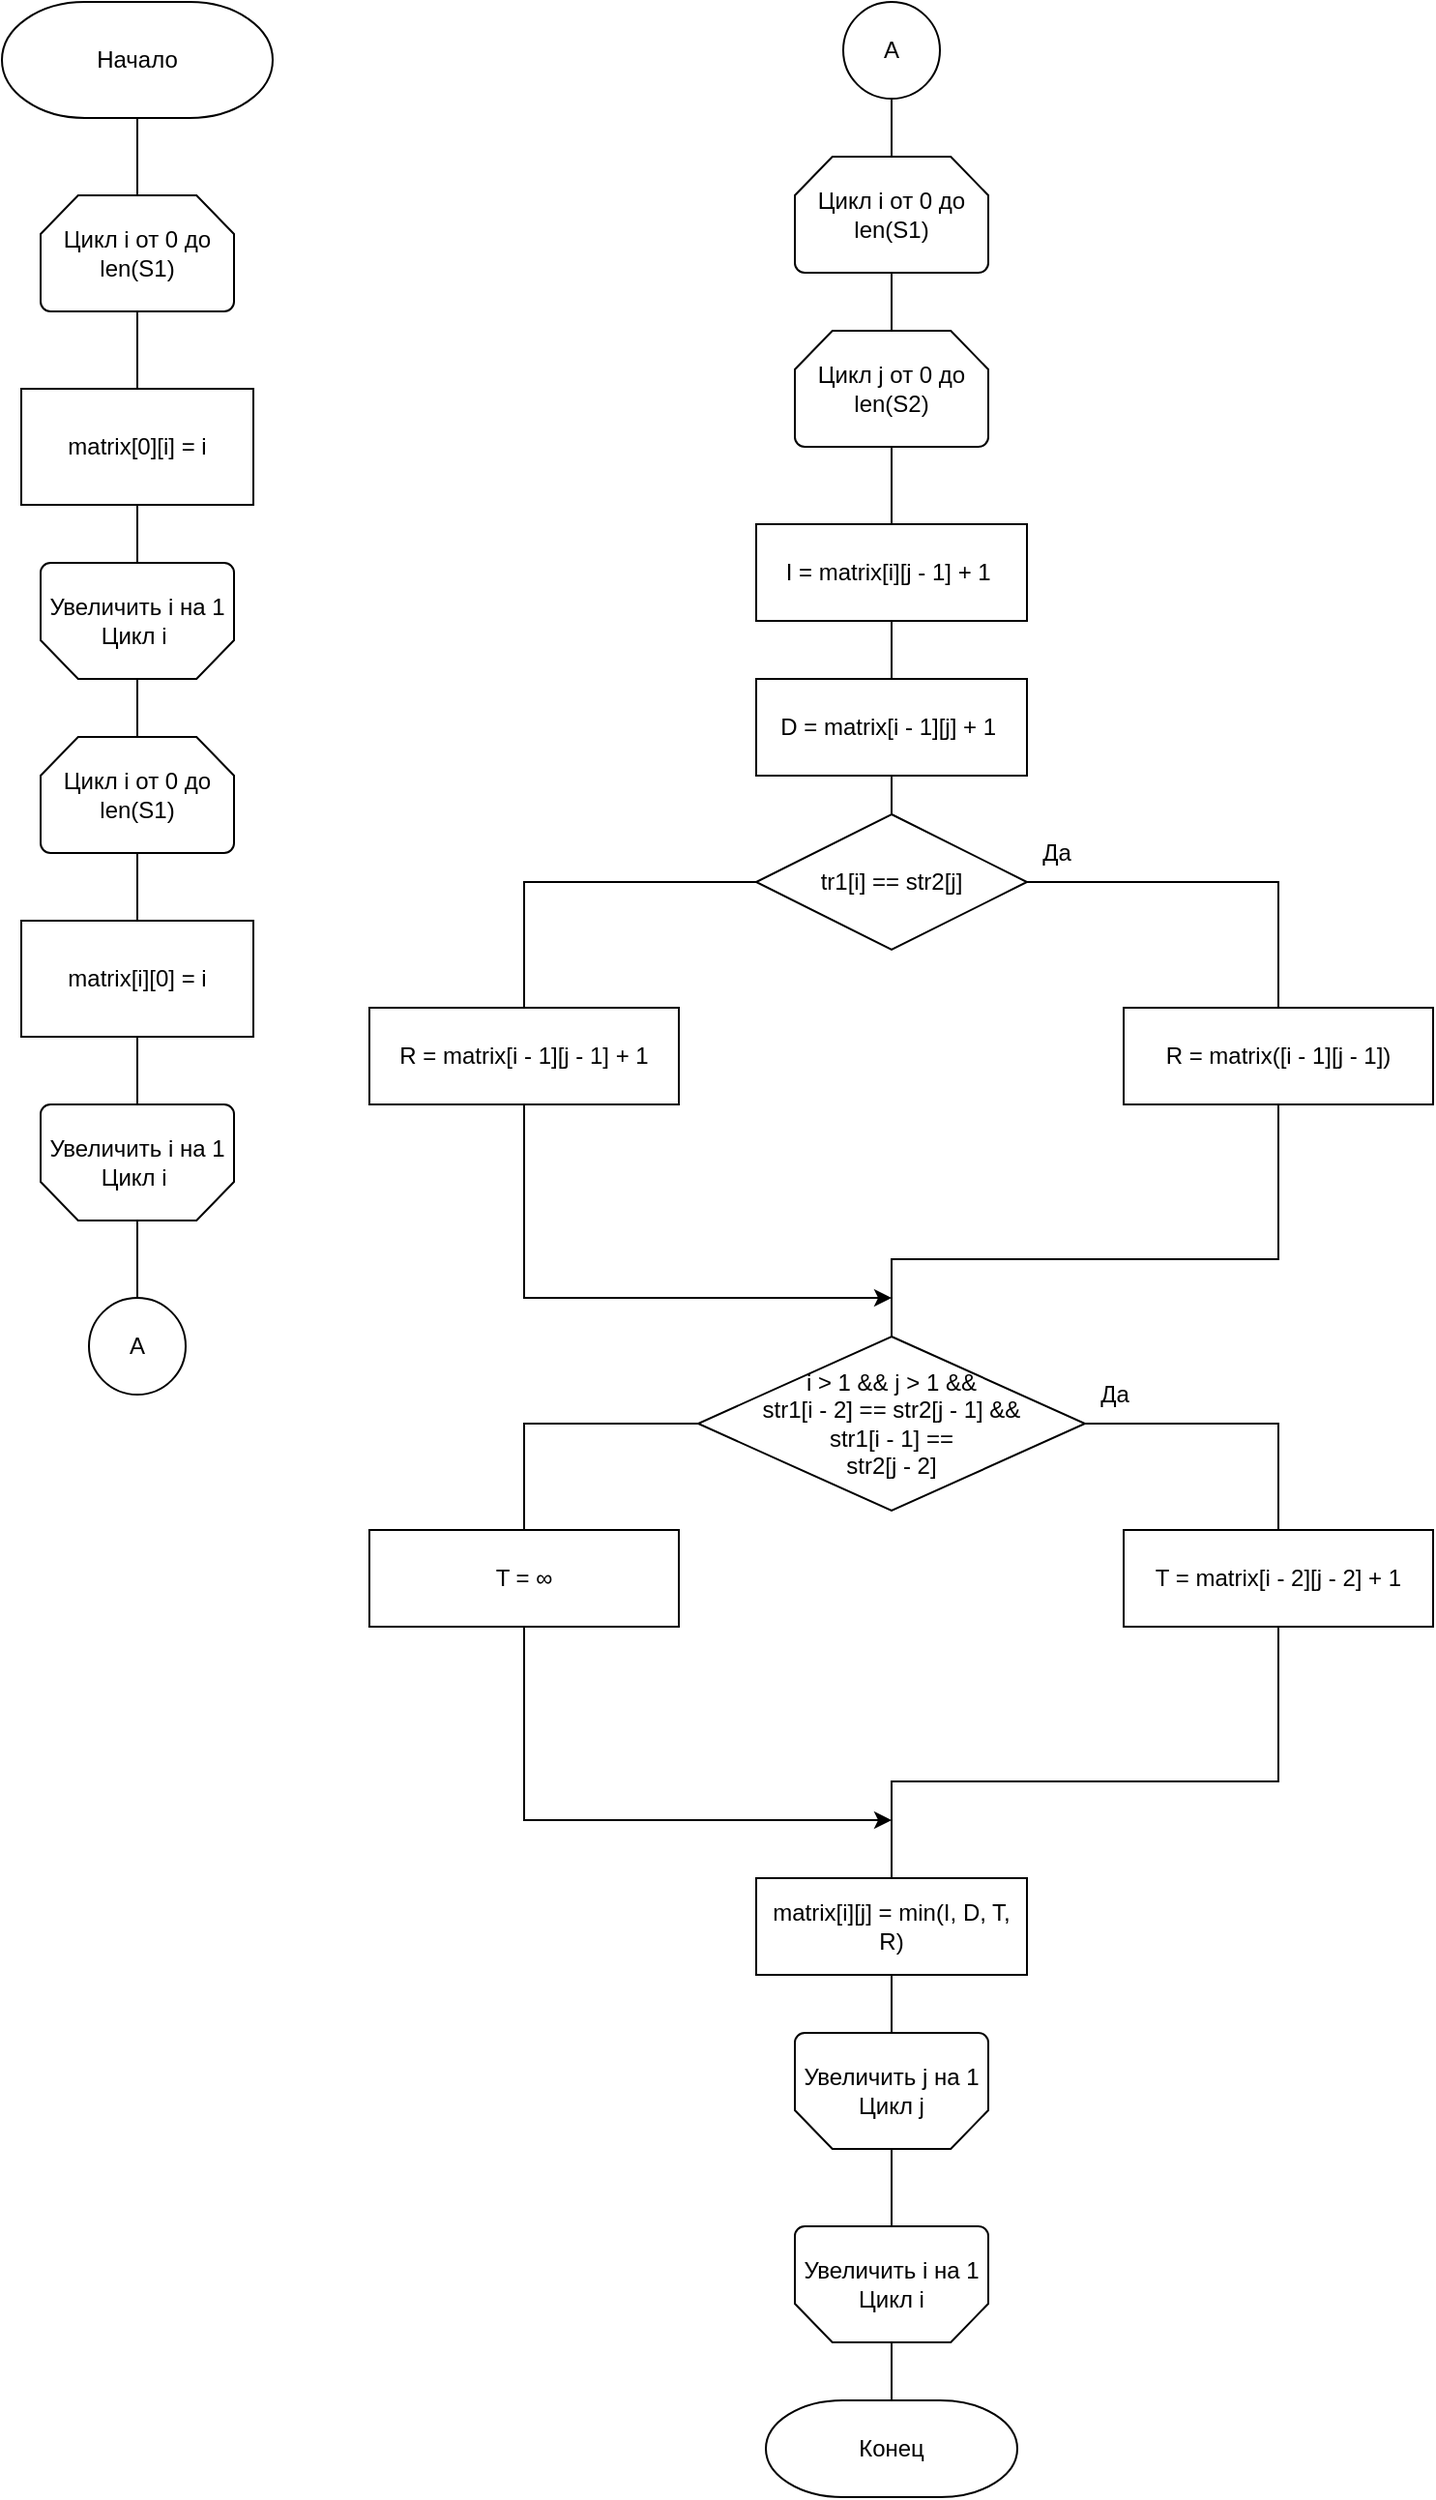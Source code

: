 <mxfile version="13.8.1" type="device"><diagram id="6K7XXClVdvOmj36wmesm" name="Страница 1"><mxGraphModel dx="862" dy="830" grid="1" gridSize="10" guides="1" tooltips="1" connect="1" arrows="1" fold="1" page="1" pageScale="1" pageWidth="827" pageHeight="1169" math="0" shadow="0"><root><mxCell id="0"/><mxCell id="1" parent="0"/><mxCell id="uR2kxsGgB75AmVeeYkQc-1" value="Начало" style="strokeWidth=1;html=1;shape=mxgraph.flowchart.terminator;whiteSpace=wrap;" parent="1" vertex="1"><mxGeometry x="290" y="50" width="140" height="60" as="geometry"/></mxCell><mxCell id="uR2kxsGgB75AmVeeYkQc-2" value="" style="endArrow=none;html=1;exitX=0.5;exitY=0;exitDx=0;exitDy=0;exitPerimeter=0;entryX=0.5;entryY=1;entryDx=0;entryDy=0;entryPerimeter=0;" parent="1" target="uR2kxsGgB75AmVeeYkQc-1" edge="1"><mxGeometry width="50" height="50" relative="1" as="geometry"><mxPoint x="360" y="150" as="sourcePoint"/><mxPoint x="390" y="110" as="targetPoint"/></mxGeometry></mxCell><mxCell id="uR2kxsGgB75AmVeeYkQc-3" value="Цикл i от 0 до len(S1)" style="strokeWidth=1;html=1;shape=mxgraph.flowchart.loop_limit;whiteSpace=wrap;" parent="1" vertex="1"><mxGeometry x="310" y="150" width="100" height="60" as="geometry"/></mxCell><mxCell id="uR2kxsGgB75AmVeeYkQc-4" value="matrix[0][i] = i" style="whiteSpace=wrap;html=1;" parent="1" vertex="1"><mxGeometry x="300" y="250" width="120" height="60" as="geometry"/></mxCell><mxCell id="uR2kxsGgB75AmVeeYkQc-5" value="" style="endArrow=none;html=1;exitX=0.5;exitY=0;exitDx=0;exitDy=0;entryX=0.5;entryY=1;entryDx=0;entryDy=0;entryPerimeter=0;" parent="1" source="uR2kxsGgB75AmVeeYkQc-4" target="uR2kxsGgB75AmVeeYkQc-3" edge="1"><mxGeometry width="50" height="50" relative="1" as="geometry"><mxPoint x="340" y="250" as="sourcePoint"/><mxPoint x="390" y="200" as="targetPoint"/></mxGeometry></mxCell><mxCell id="uR2kxsGgB75AmVeeYkQc-6" value="Увеличить i на 1&lt;br/&gt;Цикл i&amp;nbsp;" style="strokeWidth=1;html=1;shape=mxgraph.flowchart.loop_limit;whiteSpace=wrap;direction=west;" parent="1" vertex="1"><mxGeometry x="310" y="340" width="100" height="60" as="geometry"/></mxCell><mxCell id="uR2kxsGgB75AmVeeYkQc-7" value="" style="endArrow=none;html=1;" parent="1" source="uR2kxsGgB75AmVeeYkQc-6" edge="1"><mxGeometry width="50" height="50" relative="1" as="geometry"><mxPoint x="360" y="319.289" as="sourcePoint"/><mxPoint x="360" y="310" as="targetPoint"/><Array as="points"><mxPoint x="360" y="330"/></Array></mxGeometry></mxCell><mxCell id="uR2kxsGgB75AmVeeYkQc-8" value="Цикл i от 0 до len(S1)" style="strokeWidth=1;html=1;shape=mxgraph.flowchart.loop_limit;whiteSpace=wrap;" parent="1" vertex="1"><mxGeometry x="310" y="430" width="100" height="60" as="geometry"/></mxCell><mxCell id="uR2kxsGgB75AmVeeYkQc-9" value="matrix[i][0] = i" style="whiteSpace=wrap;html=1;" parent="1" vertex="1"><mxGeometry x="300" y="525" width="120" height="60" as="geometry"/></mxCell><mxCell id="uR2kxsGgB75AmVeeYkQc-10" value="Увеличить i на 1&lt;br/&gt;Цикл i&amp;nbsp;" style="strokeWidth=1;html=1;shape=mxgraph.flowchart.loop_limit;whiteSpace=wrap;direction=west;" parent="1" vertex="1"><mxGeometry x="310" y="620" width="100" height="60" as="geometry"/></mxCell><mxCell id="uR2kxsGgB75AmVeeYkQc-11" value="" style="endArrow=none;html=1;entryX=0.5;entryY=0;entryDx=0;entryDy=0;entryPerimeter=0;" parent="1" target="uR2kxsGgB75AmVeeYkQc-6" edge="1"><mxGeometry width="50" height="50" relative="1" as="geometry"><mxPoint x="360" y="430" as="sourcePoint"/><mxPoint x="390" y="400" as="targetPoint"/></mxGeometry></mxCell><mxCell id="uR2kxsGgB75AmVeeYkQc-12" value="" style="endArrow=none;html=1;entryX=0.5;entryY=1;entryDx=0;entryDy=0;entryPerimeter=0;exitX=0.5;exitY=0;exitDx=0;exitDy=0;" parent="1" source="uR2kxsGgB75AmVeeYkQc-9" target="uR2kxsGgB75AmVeeYkQc-8" edge="1"><mxGeometry width="50" height="50" relative="1" as="geometry"><mxPoint x="370" y="440" as="sourcePoint"/><mxPoint x="370" y="410" as="targetPoint"/></mxGeometry></mxCell><mxCell id="uR2kxsGgB75AmVeeYkQc-13" value="" style="endArrow=none;html=1;entryX=0.5;entryY=1;entryDx=0;entryDy=0;exitX=0.5;exitY=1;exitDx=0;exitDy=0;exitPerimeter=0;" parent="1" source="uR2kxsGgB75AmVeeYkQc-10" target="uR2kxsGgB75AmVeeYkQc-9" edge="1"><mxGeometry width="50" height="50" relative="1" as="geometry"><mxPoint x="380" y="450" as="sourcePoint"/><mxPoint x="380" y="420" as="targetPoint"/></mxGeometry></mxCell><mxCell id="uR2kxsGgB75AmVeeYkQc-14" value="" style="endArrow=none;html=1;entryX=0.5;entryY=0;entryDx=0;entryDy=0;entryPerimeter=0;" parent="1" target="uR2kxsGgB75AmVeeYkQc-10" edge="1"><mxGeometry width="50" height="50" relative="1" as="geometry"><mxPoint x="360" y="720" as="sourcePoint"/><mxPoint x="390" y="430" as="targetPoint"/></mxGeometry></mxCell><mxCell id="uR2kxsGgB75AmVeeYkQc-15" value="A" style="ellipse;whiteSpace=wrap;html=1;aspect=fixed;" parent="1" vertex="1"><mxGeometry x="335" y="720" width="50" height="50" as="geometry"/></mxCell><mxCell id="uR2kxsGgB75AmVeeYkQc-16" value="A" style="ellipse;whiteSpace=wrap;html=1;aspect=fixed;" parent="1" vertex="1"><mxGeometry x="725" y="50" width="50" height="50" as="geometry"/></mxCell><mxCell id="uR2kxsGgB75AmVeeYkQc-17" value="Цикл i от 0 до len(S1)" style="strokeWidth=1;html=1;shape=mxgraph.flowchart.loop_limit;whiteSpace=wrap;" parent="1" vertex="1"><mxGeometry x="700" y="130" width="100" height="60" as="geometry"/></mxCell><mxCell id="uR2kxsGgB75AmVeeYkQc-18" value="Цикл j от 0 до len(S2)" style="strokeWidth=1;html=1;shape=mxgraph.flowchart.loop_limit;whiteSpace=wrap;" parent="1" vertex="1"><mxGeometry x="700" y="220" width="100" height="60" as="geometry"/></mxCell><mxCell id="uR2kxsGgB75AmVeeYkQc-19" value="I = matrix[i][j - 1] + 1&amp;nbsp;" style="whiteSpace=wrap;html=1;" parent="1" vertex="1"><mxGeometry x="680" y="320" width="140" height="50" as="geometry"/></mxCell><mxCell id="uR2kxsGgB75AmVeeYkQc-20" value="D = matrix[i - 1][j] + 1&amp;nbsp;" style="whiteSpace=wrap;html=1;" parent="1" vertex="1"><mxGeometry x="680" y="400" width="140" height="50" as="geometry"/></mxCell><mxCell id="uR2kxsGgB75AmVeeYkQc-21" value="tr1[i] == str2[j]" style="rhombus;whiteSpace=wrap;html=1;" parent="1" vertex="1"><mxGeometry x="680" y="470" width="140" height="70" as="geometry"/></mxCell><mxCell id="uR2kxsGgB75AmVeeYkQc-22" value="R = matrix([i - 1][j - 1])" style="whiteSpace=wrap;html=1;" parent="1" vertex="1"><mxGeometry x="870" y="570" width="160" height="50" as="geometry"/></mxCell><mxCell id="uR2kxsGgB75AmVeeYkQc-23" style="edgeStyle=orthogonalEdgeStyle;rounded=0;orthogonalLoop=1;jettySize=auto;html=1;" parent="1" source="uR2kxsGgB75AmVeeYkQc-24" edge="1"><mxGeometry relative="1" as="geometry"><mxPoint x="750" y="720" as="targetPoint"/><Array as="points"><mxPoint x="560" y="720"/><mxPoint x="710" y="720"/></Array></mxGeometry></mxCell><mxCell id="uR2kxsGgB75AmVeeYkQc-24" value="R = matrix[i - 1][j - 1] + 1" style="whiteSpace=wrap;html=1;" parent="1" vertex="1"><mxGeometry x="480" y="570" width="160" height="50" as="geometry"/></mxCell><mxCell id="uR2kxsGgB75AmVeeYkQc-25" value="Да" style="text;html=1;align=center;verticalAlign=middle;resizable=0;points=[];autosize=1;" parent="1" vertex="1"><mxGeometry x="820" y="480" width="30" height="20" as="geometry"/></mxCell><mxCell id="uR2kxsGgB75AmVeeYkQc-26" value="" style="endArrow=none;html=1;exitX=0.5;exitY=0;exitDx=0;exitDy=0;entryX=0;entryY=0.5;entryDx=0;entryDy=0;rounded=0;" parent="1" source="uR2kxsGgB75AmVeeYkQc-24" target="uR2kxsGgB75AmVeeYkQc-21" edge="1"><mxGeometry width="50" height="50" relative="1" as="geometry"><mxPoint x="950" y="650" as="sourcePoint"/><mxPoint x="1000" y="600" as="targetPoint"/><Array as="points"><mxPoint x="560" y="505"/></Array></mxGeometry></mxCell><mxCell id="uR2kxsGgB75AmVeeYkQc-27" value="" style="endArrow=none;html=1;exitX=0.5;exitY=0;exitDx=0;exitDy=0;entryX=1;entryY=0.5;entryDx=0;entryDy=0;rounded=0;" parent="1" source="uR2kxsGgB75AmVeeYkQc-22" target="uR2kxsGgB75AmVeeYkQc-21" edge="1"><mxGeometry width="50" height="50" relative="1" as="geometry"><mxPoint x="920" y="630" as="sourcePoint"/><mxPoint x="970" y="580" as="targetPoint"/><Array as="points"><mxPoint x="950" y="505"/></Array></mxGeometry></mxCell><mxCell id="uR2kxsGgB75AmVeeYkQc-28" style="edgeStyle=none;rounded=0;orthogonalLoop=1;jettySize=auto;html=1;entryX=0.5;entryY=1;entryDx=0;entryDy=0;" parent="1" source="uR2kxsGgB75AmVeeYkQc-24" target="uR2kxsGgB75AmVeeYkQc-24" edge="1"><mxGeometry relative="1" as="geometry"/></mxCell><mxCell id="uR2kxsGgB75AmVeeYkQc-29" value="" style="endArrow=none;html=1;entryX=0.5;entryY=1;entryDx=0;entryDy=0;exitX=0.5;exitY=0;exitDx=0;exitDy=0;rounded=0;" parent="1" target="uR2kxsGgB75AmVeeYkQc-22" edge="1"><mxGeometry width="50" height="50" relative="1" as="geometry"><mxPoint x="750" y="740" as="sourcePoint"/><mxPoint x="960" y="660" as="targetPoint"/><Array as="points"><mxPoint x="750" y="700"/><mxPoint x="950" y="700"/></Array></mxGeometry></mxCell><mxCell id="uR2kxsGgB75AmVeeYkQc-30" value="" style="endArrow=none;html=1;entryX=0.5;entryY=1;entryDx=0;entryDy=0;" parent="1" target="uR2kxsGgB75AmVeeYkQc-16" edge="1"><mxGeometry width="50" height="50" relative="1" as="geometry"><mxPoint x="750" y="130" as="sourcePoint"/><mxPoint x="780" y="100" as="targetPoint"/></mxGeometry></mxCell><mxCell id="uR2kxsGgB75AmVeeYkQc-31" value="" style="endArrow=none;html=1;entryX=0.5;entryY=1;entryDx=0;entryDy=0;exitX=0.5;exitY=0;exitDx=0;exitDy=0;exitPerimeter=0;entryPerimeter=0;" parent="1" source="uR2kxsGgB75AmVeeYkQc-18" target="uR2kxsGgB75AmVeeYkQc-17" edge="1"><mxGeometry width="50" height="50" relative="1" as="geometry"><mxPoint x="770" y="150" as="sourcePoint"/><mxPoint x="770" y="120" as="targetPoint"/></mxGeometry></mxCell><mxCell id="uR2kxsGgB75AmVeeYkQc-32" value="" style="endArrow=none;html=1;exitX=0.5;exitY=0;exitDx=0;exitDy=0;" parent="1" source="uR2kxsGgB75AmVeeYkQc-19" target="uR2kxsGgB75AmVeeYkQc-18" edge="1"><mxGeometry width="50" height="50" relative="1" as="geometry"><mxPoint x="780" y="160" as="sourcePoint"/><mxPoint x="780" y="130" as="targetPoint"/></mxGeometry></mxCell><mxCell id="uR2kxsGgB75AmVeeYkQc-33" value="" style="endArrow=none;html=1;entryX=0.5;entryY=1;entryDx=0;entryDy=0;exitX=0.5;exitY=0;exitDx=0;exitDy=0;" parent="1" source="uR2kxsGgB75AmVeeYkQc-20" target="uR2kxsGgB75AmVeeYkQc-19" edge="1"><mxGeometry width="50" height="50" relative="1" as="geometry"><mxPoint x="790" y="170" as="sourcePoint"/><mxPoint x="790" y="140" as="targetPoint"/></mxGeometry></mxCell><mxCell id="uR2kxsGgB75AmVeeYkQc-34" value="" style="endArrow=none;html=1;exitX=0.5;exitY=0;exitDx=0;exitDy=0;" parent="1" source="uR2kxsGgB75AmVeeYkQc-21" edge="1"><mxGeometry width="50" height="50" relative="1" as="geometry"><mxPoint x="800" y="180" as="sourcePoint"/><mxPoint x="750" y="450" as="targetPoint"/></mxGeometry></mxCell><mxCell id="uR2kxsGgB75AmVeeYkQc-35" value="Увеличить j на 1&lt;br/&gt;Цикл j&lt;br/&gt;" style="strokeWidth=1;html=1;shape=mxgraph.flowchart.loop_limit;whiteSpace=wrap;direction=west;" parent="1" vertex="1"><mxGeometry x="700" y="1100" width="100" height="60" as="geometry"/></mxCell><mxCell id="uR2kxsGgB75AmVeeYkQc-36" value="Увеличить i на 1&lt;br/&gt;Цикл i&lt;br/&gt;" style="strokeWidth=1;html=1;shape=mxgraph.flowchart.loop_limit;whiteSpace=wrap;direction=west;" parent="1" vertex="1"><mxGeometry x="700" y="1200" width="100" height="60" as="geometry"/></mxCell><mxCell id="uR2kxsGgB75AmVeeYkQc-37" value="Конец" style="strokeWidth=1;html=1;shape=mxgraph.flowchart.terminator;whiteSpace=wrap;" parent="1" vertex="1"><mxGeometry x="685" y="1290" width="130" height="50" as="geometry"/></mxCell><mxCell id="uR2kxsGgB75AmVeeYkQc-38" value="" style="endArrow=none;html=1;exitX=0.5;exitY=1;exitDx=0;exitDy=0;exitPerimeter=0;entryX=0.5;entryY=0;entryDx=0;entryDy=0;entryPerimeter=0;" parent="1" source="uR2kxsGgB75AmVeeYkQc-36" target="uR2kxsGgB75AmVeeYkQc-35" edge="1"><mxGeometry width="50" height="50" relative="1" as="geometry"><mxPoint x="730" y="1210" as="sourcePoint"/><mxPoint x="780" y="1160" as="targetPoint"/></mxGeometry></mxCell><mxCell id="uR2kxsGgB75AmVeeYkQc-39" value="" style="endArrow=none;html=1;exitX=0.5;exitY=0;exitDx=0;exitDy=0;exitPerimeter=0;entryX=0.5;entryY=0;entryDx=0;entryDy=0;entryPerimeter=0;" parent="1" source="uR2kxsGgB75AmVeeYkQc-37" target="uR2kxsGgB75AmVeeYkQc-36" edge="1"><mxGeometry width="50" height="50" relative="1" as="geometry"><mxPoint x="760" y="1210" as="sourcePoint"/><mxPoint x="760" y="1170" as="targetPoint"/></mxGeometry></mxCell><mxCell id="uR2kxsGgB75AmVeeYkQc-42" value="i &amp;gt; 1 &amp;amp;&amp;amp; j &amp;gt; 1 &amp;amp;&amp;amp;&lt;br/&gt;str1[i - 2] == str2[j - 1] &amp;amp;&amp;amp;&lt;br/&gt;str1[i - 1] ==&lt;br/&gt;str2[j - 2]&lt;br/&gt;" style="rhombus;whiteSpace=wrap;html=1;" parent="1" vertex="1"><mxGeometry x="650" y="740" width="200" height="90" as="geometry"/></mxCell><mxCell id="uR2kxsGgB75AmVeeYkQc-43" value="T = matrix[i - 2][j - 2] + 1" style="whiteSpace=wrap;html=1;" parent="1" vertex="1"><mxGeometry x="870" y="840" width="160" height="50" as="geometry"/></mxCell><mxCell id="uR2kxsGgB75AmVeeYkQc-44" style="edgeStyle=orthogonalEdgeStyle;rounded=0;orthogonalLoop=1;jettySize=auto;html=1;" parent="1" source="uR2kxsGgB75AmVeeYkQc-45" edge="1"><mxGeometry relative="1" as="geometry"><mxPoint x="750" y="990" as="targetPoint"/><Array as="points"><mxPoint x="560" y="990"/></Array></mxGeometry></mxCell><mxCell id="uR2kxsGgB75AmVeeYkQc-45" value="T = ∞ " style="whiteSpace=wrap;html=1;" parent="1" vertex="1"><mxGeometry x="480" y="840" width="160" height="50" as="geometry"/></mxCell><mxCell id="uR2kxsGgB75AmVeeYkQc-46" value="Да" style="text;html=1;align=center;verticalAlign=middle;resizable=0;points=[];autosize=1;" parent="1" vertex="1"><mxGeometry x="850" y="760" width="30" height="20" as="geometry"/></mxCell><mxCell id="uR2kxsGgB75AmVeeYkQc-47" value="" style="endArrow=none;html=1;exitX=0.5;exitY=0;exitDx=0;exitDy=0;entryX=0;entryY=0.5;entryDx=0;entryDy=0;rounded=0;" parent="1" source="uR2kxsGgB75AmVeeYkQc-45" target="uR2kxsGgB75AmVeeYkQc-42" edge="1"><mxGeometry width="50" height="50" relative="1" as="geometry"><mxPoint x="950" y="920" as="sourcePoint"/><mxPoint x="1000" y="870" as="targetPoint"/><Array as="points"><mxPoint x="560" y="785"/></Array></mxGeometry></mxCell><mxCell id="uR2kxsGgB75AmVeeYkQc-48" value="" style="endArrow=none;html=1;exitX=0.5;exitY=0;exitDx=0;exitDy=0;entryX=1;entryY=0.5;entryDx=0;entryDy=0;rounded=0;" parent="1" source="uR2kxsGgB75AmVeeYkQc-43" target="uR2kxsGgB75AmVeeYkQc-42" edge="1"><mxGeometry width="50" height="50" relative="1" as="geometry"><mxPoint x="920" y="900" as="sourcePoint"/><mxPoint x="970" y="850" as="targetPoint"/><Array as="points"><mxPoint x="950" y="785"/></Array></mxGeometry></mxCell><mxCell id="uR2kxsGgB75AmVeeYkQc-49" style="edgeStyle=none;rounded=0;orthogonalLoop=1;jettySize=auto;html=1;entryX=0.5;entryY=1;entryDx=0;entryDy=0;" parent="1" source="uR2kxsGgB75AmVeeYkQc-45" target="uR2kxsGgB75AmVeeYkQc-45" edge="1"><mxGeometry relative="1" as="geometry"/></mxCell><mxCell id="uR2kxsGgB75AmVeeYkQc-50" value="" style="endArrow=none;html=1;entryX=0.5;entryY=1;entryDx=0;entryDy=0;exitX=0.5;exitY=0;exitDx=0;exitDy=0;rounded=0;" parent="1" target="uR2kxsGgB75AmVeeYkQc-43" edge="1" source="uR2kxsGgB75AmVeeYkQc-51"><mxGeometry width="50" height="50" relative="1" as="geometry"><mxPoint x="750" y="1010" as="sourcePoint"/><mxPoint x="960" y="930" as="targetPoint"/><Array as="points"><mxPoint x="750" y="970"/><mxPoint x="950" y="970"/></Array></mxGeometry></mxCell><mxCell id="uR2kxsGgB75AmVeeYkQc-51" value="matrix[i][j] = min(I, D, T, R)" style="whiteSpace=wrap;html=1;" parent="1" vertex="1"><mxGeometry x="680" y="1020" width="140" height="50" as="geometry"/></mxCell><mxCell id="uR2kxsGgB75AmVeeYkQc-52" value="" style="endArrow=none;html=1;" parent="1" source="uR2kxsGgB75AmVeeYkQc-35" edge="1"><mxGeometry width="50" height="50" relative="1" as="geometry"><mxPoint x="750" y="1079.289" as="sourcePoint"/><mxPoint x="750" y="1070" as="targetPoint"/></mxGeometry></mxCell></root></mxGraphModel></diagram></mxfile>